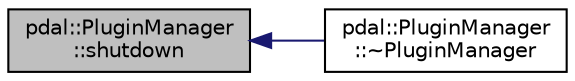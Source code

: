 digraph "pdal::PluginManager::shutdown"
{
  edge [fontname="Helvetica",fontsize="10",labelfontname="Helvetica",labelfontsize="10"];
  node [fontname="Helvetica",fontsize="10",shape=record];
  rankdir="LR";
  Node1 [label="pdal::PluginManager\l::shutdown",height=0.2,width=0.4,color="black", fillcolor="grey75", style="filled", fontcolor="black"];
  Node1 -> Node2 [dir="back",color="midnightblue",fontsize="10",style="solid",fontname="Helvetica"];
  Node2 [label="pdal::PluginManager\l::~PluginManager",height=0.2,width=0.4,color="black", fillcolor="white", style="filled",URL="$classpdal_1_1PluginManager.html#aaf06b9dd4932f8255f7f743ee2d3a91d"];
}
